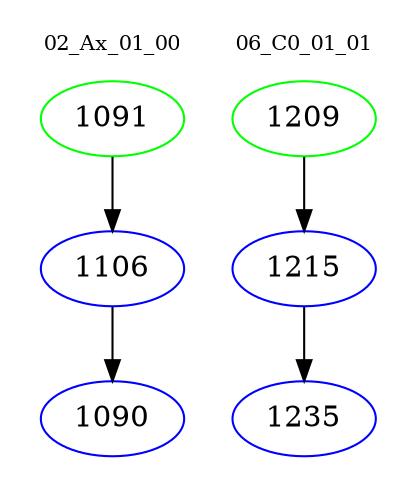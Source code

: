 digraph{
subgraph cluster_0 {
color = white
label = "02_Ax_01_00";
fontsize=10;
T0_1091 [label="1091", color="green"]
T0_1091 -> T0_1106 [color="black"]
T0_1106 [label="1106", color="blue"]
T0_1106 -> T0_1090 [color="black"]
T0_1090 [label="1090", color="blue"]
}
subgraph cluster_1 {
color = white
label = "06_C0_01_01";
fontsize=10;
T1_1209 [label="1209", color="green"]
T1_1209 -> T1_1215 [color="black"]
T1_1215 [label="1215", color="blue"]
T1_1215 -> T1_1235 [color="black"]
T1_1235 [label="1235", color="blue"]
}
}
